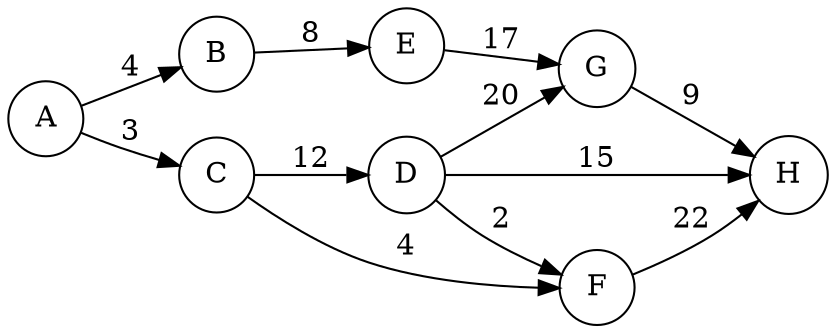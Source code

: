 digraph G {

graph [ dpi = 300 ];
rankdir=LR size="8,5"
	node [shape=circle]
"A"
"A"->"B"[label="4"]
"A"->"C"[label="3"]
"B"
"B"->"E"[label="8"]
"E"
"E"->"G"[label="17"]
"C"
"C"->"D"[label="12"]
"C"->"F"[label="4"]
"D"
"D"->"F"[label="2"]
"D"->"H"[label="15"]
"D"->"G"[label="20"]
"F"
"F"->"H"[label="22"]
"H"
"G"
"G"->"H"[label="9"]


}
